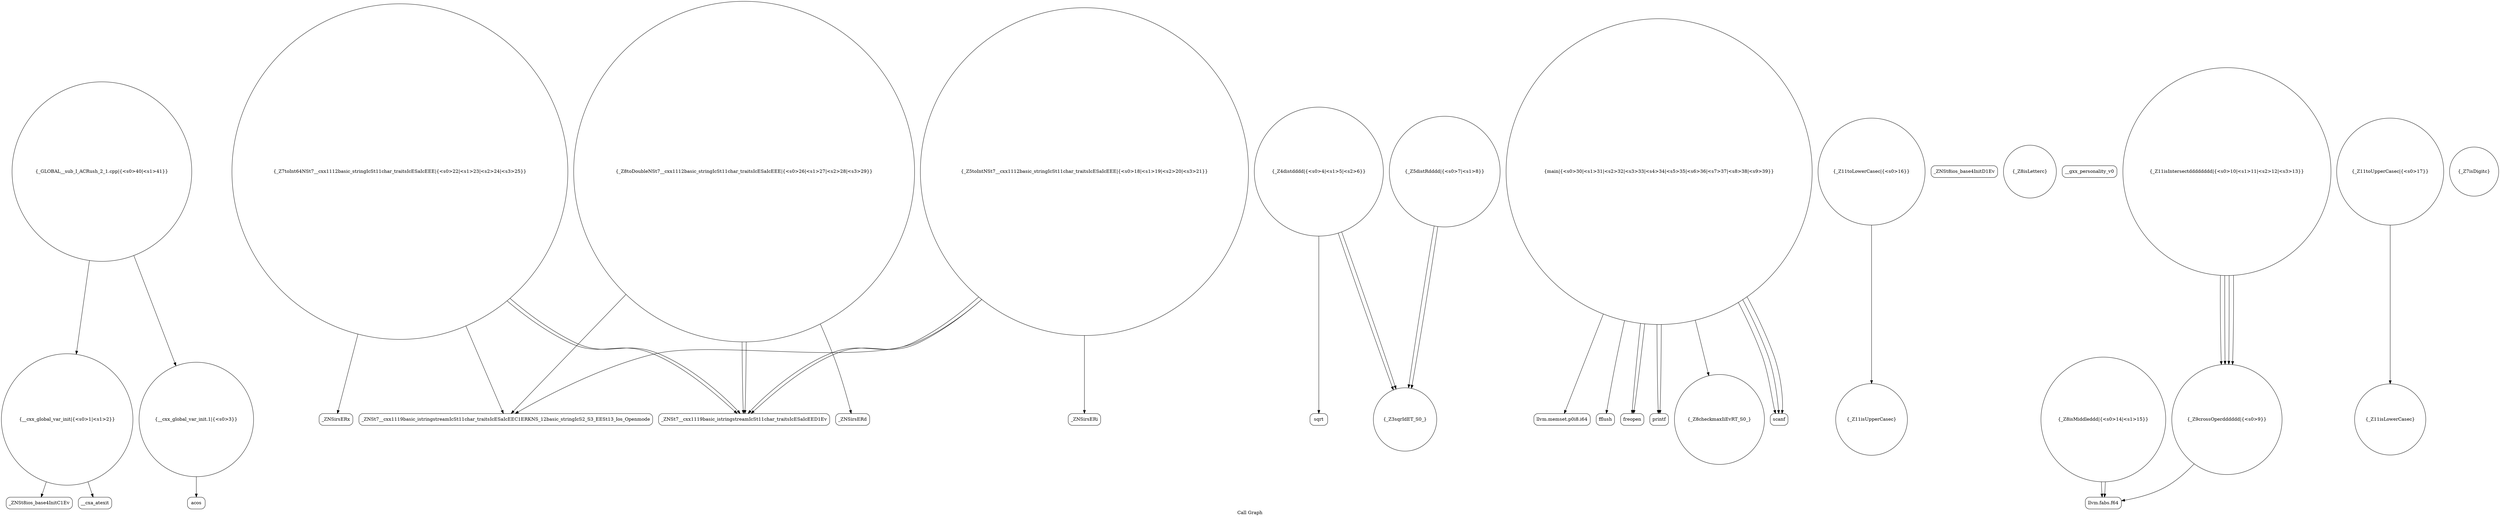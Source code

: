 digraph "Call Graph" {
	label="Call Graph";

	Node0x563b04fb5a60 [shape=record,shape=circle,label="{__cxx_global_var_init|{<s0>1|<s1>2}}"];
	Node0x563b04fb5a60:s0 -> Node0x563b04fb5ae0[color=black];
	Node0x563b04fb5a60:s1 -> Node0x563b05070420[color=black];
	Node0x563b05070fa0 [shape=record,shape=Mrecord,label="{_ZNSirsERx}"];
	Node0x563b05070620 [shape=record,shape=Mrecord,label="{sqrt}"];
	Node0x563b05071320 [shape=record,shape=Mrecord,label="{llvm.memset.p0i8.i64}"];
	Node0x563b050709a0 [shape=record,shape=circle,label="{_Z11isUpperCasec}"];
	Node0x563b05070d20 [shape=record,shape=Mrecord,label="{_ZNSt7__cxx1119basic_istringstreamIcSt11char_traitsIcESaIcEEC1ERKNS_12basic_stringIcS2_S3_EESt13_Ios_Openmode}"];
	Node0x563b050703a0 [shape=record,shape=Mrecord,label="{_ZNSt8ios_base4InitD1Ev}"];
	Node0x563b050710a0 [shape=record,shape=Mrecord,label="{_ZNSirsERd}"];
	Node0x563b05070720 [shape=record,shape=circle,label="{_Z5distRdddd|{<s0>7|<s1>8}}"];
	Node0x563b05070720:s0 -> Node0x563b050706a0[color=black];
	Node0x563b05070720:s1 -> Node0x563b050706a0[color=black];
	Node0x563b05071420 [shape=record,shape=Mrecord,label="{fflush}"];
	Node0x563b05070aa0 [shape=record,shape=circle,label="{_Z8isLetterc}"];
	Node0x563b05070e20 [shape=record,shape=Mrecord,label="{__gxx_personality_v0}"];
	Node0x563b050704a0 [shape=record,shape=circle,label="{__cxx_global_var_init.1|{<s0>3}}"];
	Node0x563b050704a0:s0 -> Node0x563b05070520[color=black];
	Node0x563b050711a0 [shape=record,shape=Mrecord,label="{freopen}"];
	Node0x563b05070820 [shape=record,shape=Mrecord,label="{llvm.fabs.f64}"];
	Node0x563b05070ba0 [shape=record,shape=circle,label="{_Z11toLowerCasec|{<s0>16}}"];
	Node0x563b05070ba0:s0 -> Node0x563b050709a0[color=black];
	Node0x563b05070f20 [shape=record,shape=circle,label="{_Z7toInt64NSt7__cxx1112basic_stringIcSt11char_traitsIcESaIcEEE|{<s0>22|<s1>23|<s2>24|<s3>25}}"];
	Node0x563b05070f20:s0 -> Node0x563b05070d20[color=black];
	Node0x563b05070f20:s1 -> Node0x563b05070fa0[color=black];
	Node0x563b05070f20:s2 -> Node0x563b05070ea0[color=black];
	Node0x563b05070f20:s3 -> Node0x563b05070ea0[color=black];
	Node0x563b050705a0 [shape=record,shape=circle,label="{_Z4distdddd|{<s0>4|<s1>5|<s2>6}}"];
	Node0x563b050705a0:s0 -> Node0x563b050706a0[color=black];
	Node0x563b050705a0:s1 -> Node0x563b050706a0[color=black];
	Node0x563b050705a0:s2 -> Node0x563b05070620[color=black];
	Node0x563b050712a0 [shape=record,shape=Mrecord,label="{printf}"];
	Node0x563b05070920 [shape=record,shape=circle,label="{_Z8isMiddleddd|{<s0>14|<s1>15}}"];
	Node0x563b05070920:s0 -> Node0x563b05070820[color=black];
	Node0x563b05070920:s1 -> Node0x563b05070820[color=black];
	Node0x563b05070ca0 [shape=record,shape=circle,label="{_Z5toIntNSt7__cxx1112basic_stringIcSt11char_traitsIcESaIcEEE|{<s0>18|<s1>19|<s2>20|<s3>21}}"];
	Node0x563b05070ca0:s0 -> Node0x563b05070d20[color=black];
	Node0x563b05070ca0:s1 -> Node0x563b05070da0[color=black];
	Node0x563b05070ca0:s2 -> Node0x563b05070ea0[color=black];
	Node0x563b05070ca0:s3 -> Node0x563b05070ea0[color=black];
	Node0x563b04fb5ae0 [shape=record,shape=Mrecord,label="{_ZNSt8ios_base4InitC1Ev}"];
	Node0x563b05071020 [shape=record,shape=circle,label="{_Z8toDoubleNSt7__cxx1112basic_stringIcSt11char_traitsIcESaIcEEE|{<s0>26|<s1>27|<s2>28|<s3>29}}"];
	Node0x563b05071020:s0 -> Node0x563b05070d20[color=black];
	Node0x563b05071020:s1 -> Node0x563b050710a0[color=black];
	Node0x563b05071020:s2 -> Node0x563b05070ea0[color=black];
	Node0x563b05071020:s3 -> Node0x563b05070ea0[color=black];
	Node0x563b050706a0 [shape=record,shape=circle,label="{_Z3sqrIdET_S0_}"];
	Node0x563b050713a0 [shape=record,shape=circle,label="{_Z8checkmaxIiEvRT_S0_}"];
	Node0x563b05070a20 [shape=record,shape=circle,label="{_Z11isLowerCasec}"];
	Node0x563b05070da0 [shape=record,shape=Mrecord,label="{_ZNSirsERi}"];
	Node0x563b05070420 [shape=record,shape=Mrecord,label="{__cxa_atexit}"];
	Node0x563b05071120 [shape=record,shape=circle,label="{main|{<s0>30|<s1>31|<s2>32|<s3>33|<s4>34|<s5>35|<s6>36|<s7>37|<s8>38|<s9>39}}"];
	Node0x563b05071120:s0 -> Node0x563b050711a0[color=black];
	Node0x563b05071120:s1 -> Node0x563b050711a0[color=black];
	Node0x563b05071120:s2 -> Node0x563b05071220[color=black];
	Node0x563b05071120:s3 -> Node0x563b050712a0[color=black];
	Node0x563b05071120:s4 -> Node0x563b05071220[color=black];
	Node0x563b05071120:s5 -> Node0x563b05071220[color=black];
	Node0x563b05071120:s6 -> Node0x563b05071320[color=black];
	Node0x563b05071120:s7 -> Node0x563b050713a0[color=black];
	Node0x563b05071120:s8 -> Node0x563b050712a0[color=black];
	Node0x563b05071120:s9 -> Node0x563b05071420[color=black];
	Node0x563b050707a0 [shape=record,shape=circle,label="{_Z9crossOperdddddd|{<s0>9}}"];
	Node0x563b050707a0:s0 -> Node0x563b05070820[color=black];
	Node0x563b050714a0 [shape=record,shape=circle,label="{_GLOBAL__sub_I_ACRush_2_1.cpp|{<s0>40|<s1>41}}"];
	Node0x563b050714a0:s0 -> Node0x563b04fb5a60[color=black];
	Node0x563b050714a0:s1 -> Node0x563b050704a0[color=black];
	Node0x563b05070b20 [shape=record,shape=circle,label="{_Z7isDigitc}"];
	Node0x563b05070ea0 [shape=record,shape=Mrecord,label="{_ZNSt7__cxx1119basic_istringstreamIcSt11char_traitsIcESaIcEED1Ev}"];
	Node0x563b05070520 [shape=record,shape=Mrecord,label="{acos}"];
	Node0x563b05071220 [shape=record,shape=Mrecord,label="{scanf}"];
	Node0x563b050708a0 [shape=record,shape=circle,label="{_Z11isIntersectdddddddd|{<s0>10|<s1>11|<s2>12|<s3>13}}"];
	Node0x563b050708a0:s0 -> Node0x563b050707a0[color=black];
	Node0x563b050708a0:s1 -> Node0x563b050707a0[color=black];
	Node0x563b050708a0:s2 -> Node0x563b050707a0[color=black];
	Node0x563b050708a0:s3 -> Node0x563b050707a0[color=black];
	Node0x563b05070c20 [shape=record,shape=circle,label="{_Z11toUpperCasec|{<s0>17}}"];
	Node0x563b05070c20:s0 -> Node0x563b05070a20[color=black];
}
